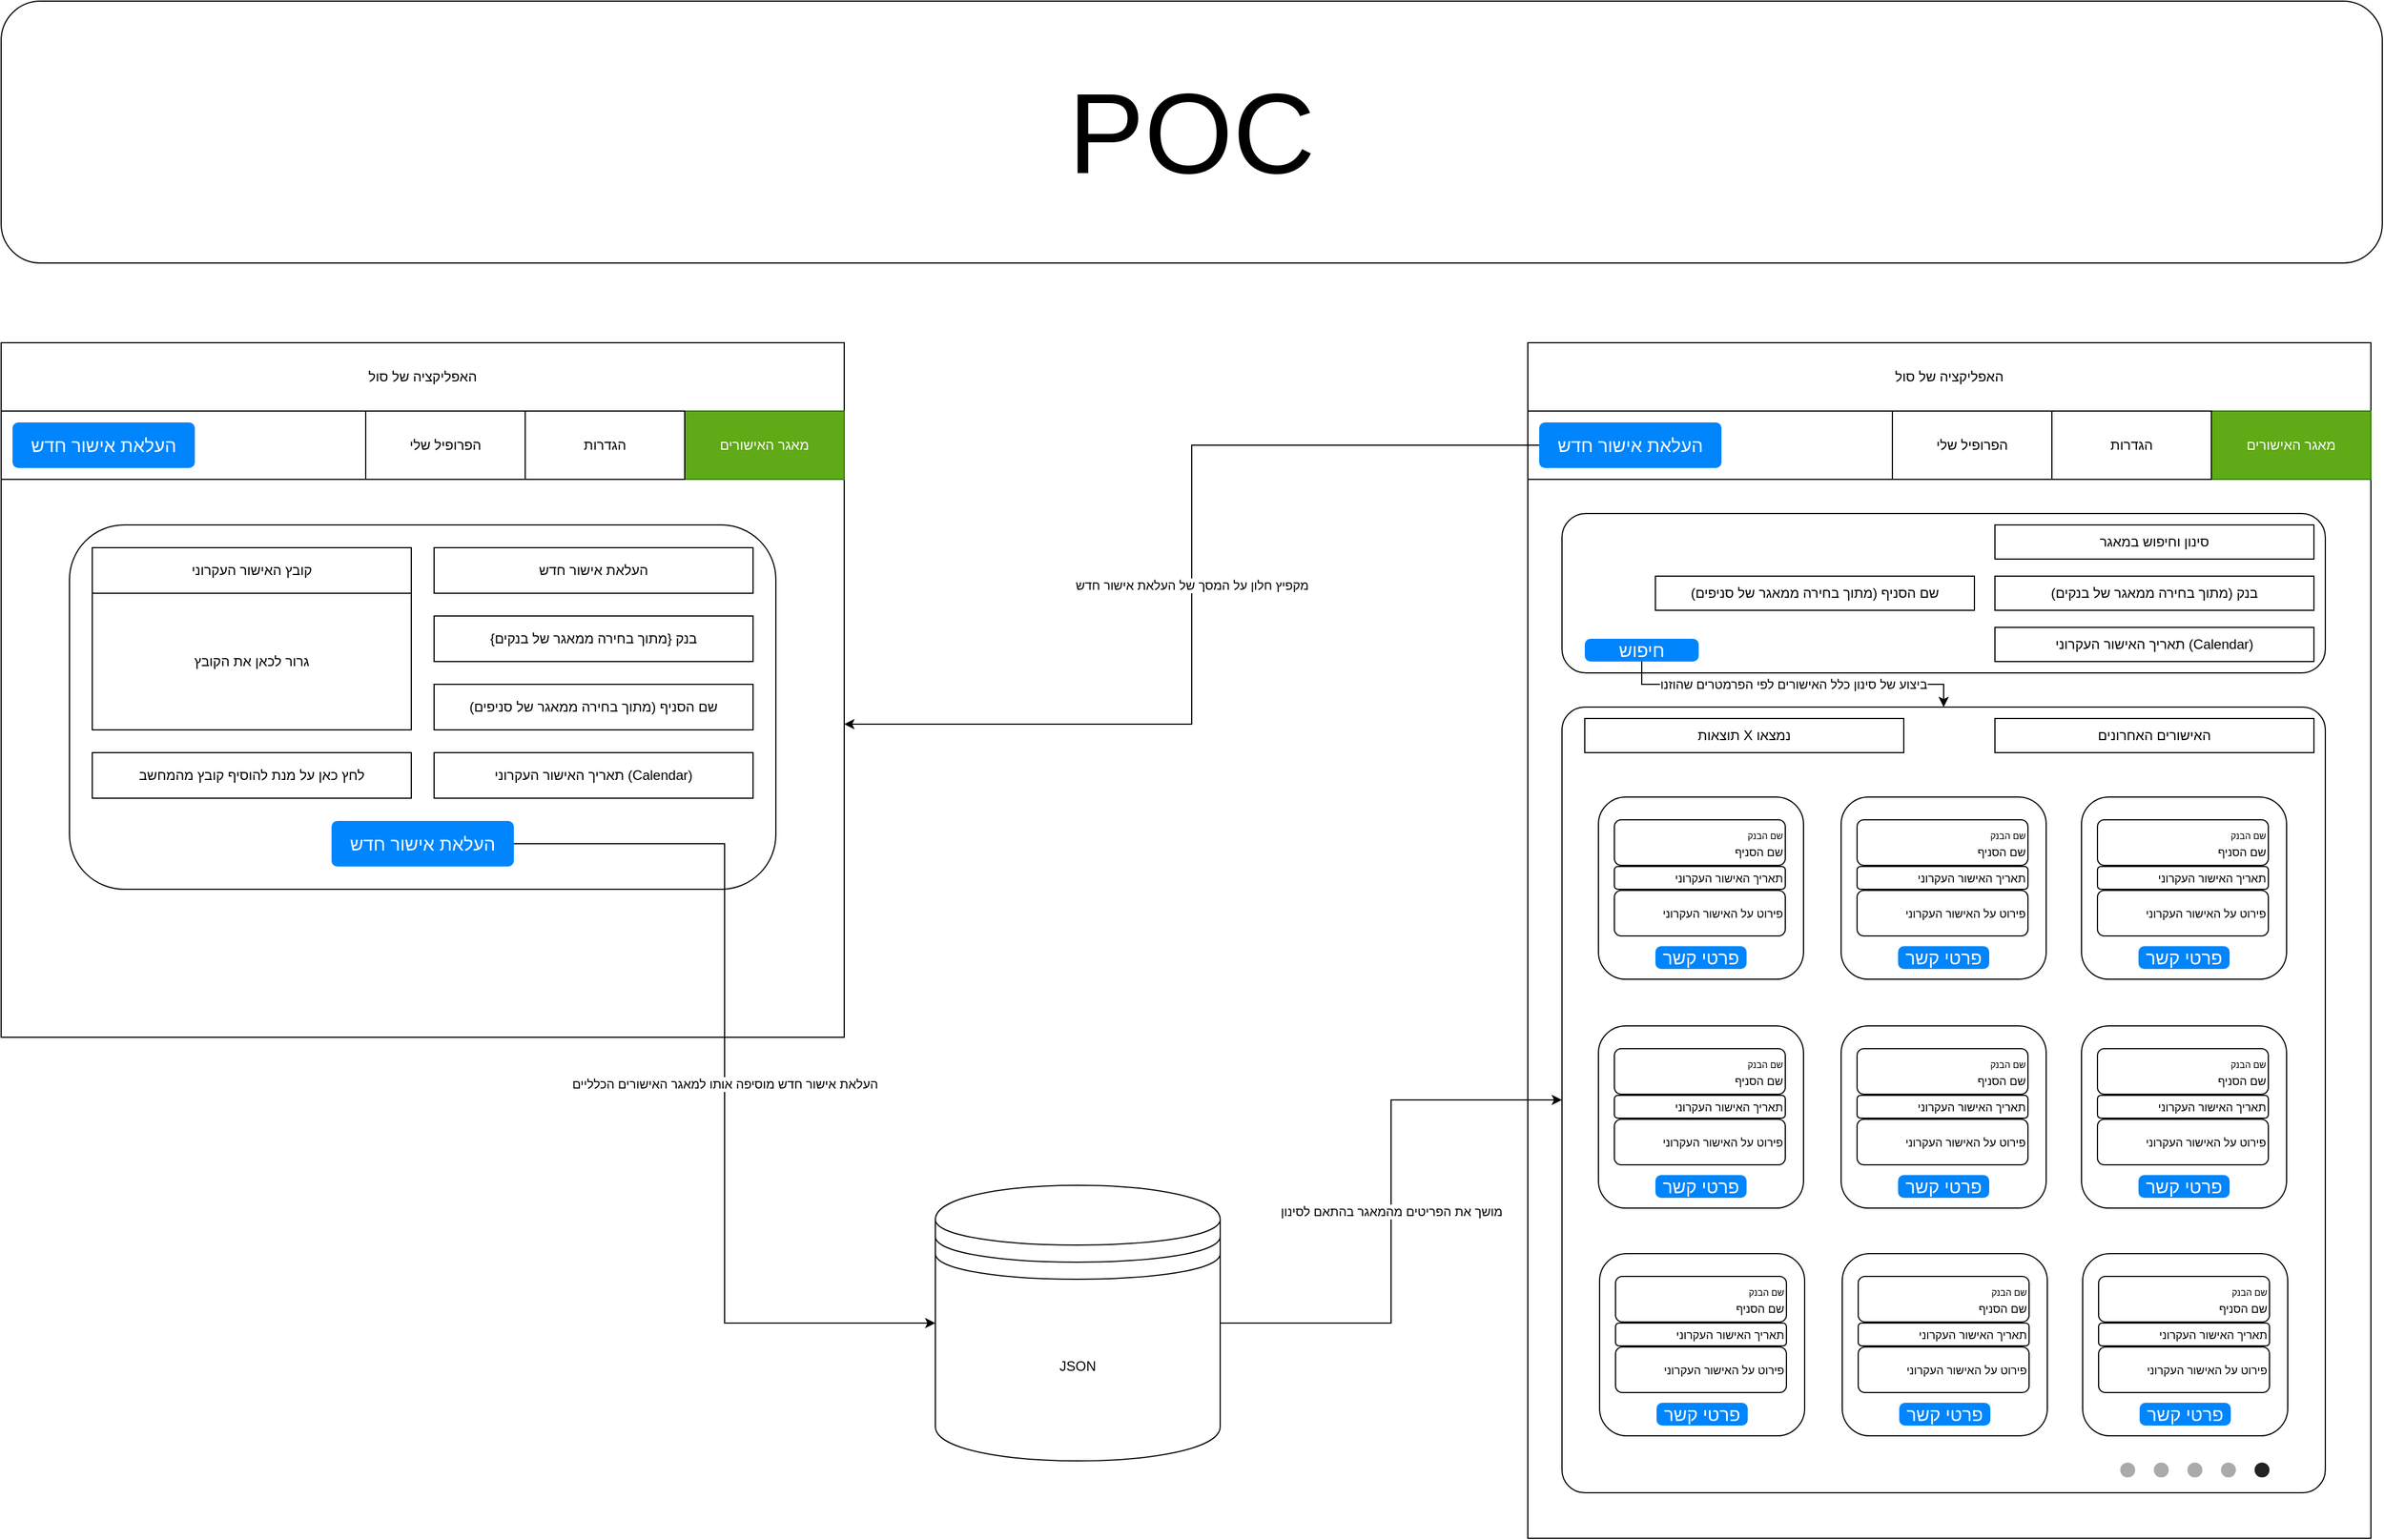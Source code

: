 <mxfile version="28.0.4">
  <diagram name="Page-1" id="begSS1Ny8mvQv6d6KZVD">
    <mxGraphModel dx="3010" dy="2037" grid="1" gridSize="10" guides="1" tooltips="1" connect="1" arrows="1" fold="1" page="1" pageScale="1" pageWidth="850" pageHeight="1100" math="0" shadow="0">
      <root>
        <mxCell id="0" />
        <mxCell id="1" parent="0" />
        <mxCell id="6Cy5kGSmybIPXKkUg03W-1" value="האפליקציה של סול" style="rounded=0;whiteSpace=wrap;html=1;" vertex="1" parent="1">
          <mxGeometry x="60" y="280" width="740" height="60" as="geometry" />
        </mxCell>
        <mxCell id="6Cy5kGSmybIPXKkUg03W-2" value="" style="rounded=0;whiteSpace=wrap;html=1;" vertex="1" parent="1">
          <mxGeometry x="60" y="340" width="740" height="990" as="geometry" />
        </mxCell>
        <mxCell id="6Cy5kGSmybIPXKkUg03W-12" value="" style="rounded=0;whiteSpace=wrap;html=1;" vertex="1" parent="1">
          <mxGeometry x="60" y="340" width="740" height="60" as="geometry" />
        </mxCell>
        <mxCell id="6Cy5kGSmybIPXKkUg03W-8" value="מאגר האישורים" style="rounded=0;whiteSpace=wrap;html=1;fillColor=#60a917;fontColor=#ffffff;strokeColor=#2D7600;" vertex="1" parent="1">
          <mxGeometry x="660" y="340" width="140" height="60" as="geometry" />
        </mxCell>
        <mxCell id="6Cy5kGSmybIPXKkUg03W-11" value="הגדרות" style="rounded=0;whiteSpace=wrap;html=1;" vertex="1" parent="1">
          <mxGeometry x="520" y="340" width="140" height="60" as="geometry" />
        </mxCell>
        <mxCell id="6Cy5kGSmybIPXKkUg03W-14" value="האפליקציה של סול" style="rounded=0;whiteSpace=wrap;html=1;" vertex="1" parent="1">
          <mxGeometry x="-1280" y="280" width="740" height="60" as="geometry" />
        </mxCell>
        <mxCell id="6Cy5kGSmybIPXKkUg03W-15" value="" style="rounded=0;whiteSpace=wrap;html=1;" vertex="1" parent="1">
          <mxGeometry x="-1280" y="340" width="740" height="550" as="geometry" />
        </mxCell>
        <mxCell id="6Cy5kGSmybIPXKkUg03W-16" value="" style="rounded=0;whiteSpace=wrap;html=1;" vertex="1" parent="1">
          <mxGeometry x="-1280" y="340" width="740" height="60" as="geometry" />
        </mxCell>
        <mxCell id="6Cy5kGSmybIPXKkUg03W-17" value="מאגר האישורים" style="rounded=0;whiteSpace=wrap;html=1;fillColor=#60a917;fontColor=#ffffff;strokeColor=#2D7600;" vertex="1" parent="1">
          <mxGeometry x="-680" y="340" width="140" height="60" as="geometry" />
        </mxCell>
        <mxCell id="6Cy5kGSmybIPXKkUg03W-18" value="הגדרות" style="rounded=0;whiteSpace=wrap;html=1;" vertex="1" parent="1">
          <mxGeometry x="-820" y="340" width="140" height="60" as="geometry" />
        </mxCell>
        <mxCell id="6Cy5kGSmybIPXKkUg03W-20" value="הפרופיל שלי" style="rounded=0;whiteSpace=wrap;html=1;" vertex="1" parent="1">
          <mxGeometry x="-960" y="340" width="140" height="60" as="geometry" />
        </mxCell>
        <mxCell id="6Cy5kGSmybIPXKkUg03W-28" value="הפרופיל שלי" style="rounded=0;whiteSpace=wrap;html=1;" vertex="1" parent="1">
          <mxGeometry x="380" y="340" width="140" height="60" as="geometry" />
        </mxCell>
        <mxCell id="6Cy5kGSmybIPXKkUg03W-113" value="מקפיץ חלון על המסך של העלאת אישור חדש" style="edgeStyle=orthogonalEdgeStyle;rounded=0;orthogonalLoop=1;jettySize=auto;html=1;entryX=1;entryY=0.5;entryDx=0;entryDy=0;" edge="1" parent="1" source="6Cy5kGSmybIPXKkUg03W-44" target="6Cy5kGSmybIPXKkUg03W-15">
          <mxGeometry relative="1" as="geometry">
            <mxPoint x="-90" y="370" as="targetPoint" />
          </mxGeometry>
        </mxCell>
        <mxCell id="6Cy5kGSmybIPXKkUg03W-44" value="העלאת אישור חדש" style="html=1;shadow=0;dashed=0;shape=mxgraph.bootstrap.rrect;rSize=5;strokeColor=none;strokeWidth=1;fillColor=#0085FC;fontColor=#FFFFFF;whiteSpace=wrap;align=center;verticalAlign=middle;spacingLeft=0;fontStyle=0;fontSize=16;spacing=5;" vertex="1" parent="1">
          <mxGeometry x="70" y="350" width="160" height="40" as="geometry" />
        </mxCell>
        <mxCell id="6Cy5kGSmybIPXKkUg03W-45" value="" style="rounded=1;whiteSpace=wrap;html=1;" vertex="1" parent="1">
          <mxGeometry x="90" y="430" width="670" height="140" as="geometry" />
        </mxCell>
        <mxCell id="6Cy5kGSmybIPXKkUg03W-46" value="" style="rounded=1;whiteSpace=wrap;html=1;arcSize=3;" vertex="1" parent="1">
          <mxGeometry x="90" y="600" width="670" height="690" as="geometry" />
        </mxCell>
        <mxCell id="6Cy5kGSmybIPXKkUg03W-47" value="סינון וחיפוש במאגר" style="rounded=0;whiteSpace=wrap;html=1;" vertex="1" parent="1">
          <mxGeometry x="470" y="440" width="280" height="30" as="geometry" />
        </mxCell>
        <mxCell id="6Cy5kGSmybIPXKkUg03W-48" value="האישורים האחרונים" style="rounded=0;whiteSpace=wrap;html=1;" vertex="1" parent="1">
          <mxGeometry x="470" y="610" width="280" height="30" as="geometry" />
        </mxCell>
        <mxCell id="6Cy5kGSmybIPXKkUg03W-49" value="" style="rounded=1;whiteSpace=wrap;html=1;" vertex="1" parent="1">
          <mxGeometry x="546" y="679" width="180" height="160" as="geometry" />
        </mxCell>
        <mxCell id="6Cy5kGSmybIPXKkUg03W-60" value="&lt;div style=&quot;&quot;&gt;&lt;span style=&quot;background-color: transparent; color: light-dark(rgb(0, 0, 0), rgb(255, 255, 255));&quot;&gt;&lt;span style=&quot;font-size: 8px;&quot;&gt;שם הבנק&lt;/span&gt;&lt;br&gt;&lt;font size=&quot;1&quot;&gt;שם הסניף&lt;/font&gt;&lt;/span&gt;&lt;/div&gt;" style="rounded=1;whiteSpace=wrap;html=1;align=right;" vertex="1" parent="1">
          <mxGeometry x="560" y="699" width="150" height="40" as="geometry" />
        </mxCell>
        <mxCell id="6Cy5kGSmybIPXKkUg03W-61" value="&lt;font size=&quot;1&quot;&gt;תאריך האישור העקרוני&lt;/font&gt;" style="rounded=1;whiteSpace=wrap;html=1;align=right;" vertex="1" parent="1">
          <mxGeometry x="560" y="740" width="150" height="20" as="geometry" />
        </mxCell>
        <mxCell id="6Cy5kGSmybIPXKkUg03W-62" value="&lt;font size=&quot;1&quot;&gt;פירוט על האישור העקרוני&lt;/font&gt;" style="rounded=1;whiteSpace=wrap;html=1;align=right;" vertex="1" parent="1">
          <mxGeometry x="560" y="761" width="150" height="40" as="geometry" />
        </mxCell>
        <mxCell id="6Cy5kGSmybIPXKkUg03W-64" value="פרטי קשר" style="html=1;shadow=0;dashed=0;shape=mxgraph.bootstrap.rrect;rSize=5;strokeColor=none;strokeWidth=1;fillColor=#0085FC;fontColor=#FFFFFF;whiteSpace=wrap;align=center;verticalAlign=middle;spacingLeft=0;fontStyle=0;fontSize=16;spacing=5;" vertex="1" parent="1">
          <mxGeometry x="596" y="810" width="80" height="20" as="geometry" />
        </mxCell>
        <mxCell id="6Cy5kGSmybIPXKkUg03W-65" value="" style="rounded=1;whiteSpace=wrap;html=1;" vertex="1" parent="1">
          <mxGeometry x="335" y="679" width="180" height="160" as="geometry" />
        </mxCell>
        <mxCell id="6Cy5kGSmybIPXKkUg03W-66" value="&lt;div style=&quot;&quot;&gt;&lt;span style=&quot;background-color: transparent; color: light-dark(rgb(0, 0, 0), rgb(255, 255, 255));&quot;&gt;&lt;span style=&quot;font-size: 8px;&quot;&gt;שם הבנק&lt;/span&gt;&lt;br&gt;&lt;font size=&quot;1&quot;&gt;שם הסניף&lt;/font&gt;&lt;/span&gt;&lt;/div&gt;" style="rounded=1;whiteSpace=wrap;html=1;align=right;" vertex="1" parent="1">
          <mxGeometry x="349" y="699" width="150" height="40" as="geometry" />
        </mxCell>
        <mxCell id="6Cy5kGSmybIPXKkUg03W-67" value="&lt;font size=&quot;1&quot;&gt;תאריך האישור העקרוני&lt;/font&gt;" style="rounded=1;whiteSpace=wrap;html=1;align=right;" vertex="1" parent="1">
          <mxGeometry x="349" y="740" width="150" height="20" as="geometry" />
        </mxCell>
        <mxCell id="6Cy5kGSmybIPXKkUg03W-68" value="&lt;font size=&quot;1&quot;&gt;פירוט על האישור העקרוני&lt;/font&gt;" style="rounded=1;whiteSpace=wrap;html=1;align=right;" vertex="1" parent="1">
          <mxGeometry x="349" y="761" width="150" height="40" as="geometry" />
        </mxCell>
        <mxCell id="6Cy5kGSmybIPXKkUg03W-69" value="פרטי קשר" style="html=1;shadow=0;dashed=0;shape=mxgraph.bootstrap.rrect;rSize=5;strokeColor=none;strokeWidth=1;fillColor=#0085FC;fontColor=#FFFFFF;whiteSpace=wrap;align=center;verticalAlign=middle;spacingLeft=0;fontStyle=0;fontSize=16;spacing=5;" vertex="1" parent="1">
          <mxGeometry x="385" y="810" width="80" height="20" as="geometry" />
        </mxCell>
        <mxCell id="6Cy5kGSmybIPXKkUg03W-70" value="" style="rounded=1;whiteSpace=wrap;html=1;" vertex="1" parent="1">
          <mxGeometry x="122" y="679" width="180" height="160" as="geometry" />
        </mxCell>
        <mxCell id="6Cy5kGSmybIPXKkUg03W-71" value="&lt;div style=&quot;&quot;&gt;&lt;span style=&quot;background-color: transparent; color: light-dark(rgb(0, 0, 0), rgb(255, 255, 255));&quot;&gt;&lt;span style=&quot;font-size: 8px;&quot;&gt;שם הבנק&lt;/span&gt;&lt;br&gt;&lt;font size=&quot;1&quot;&gt;שם הסניף&lt;/font&gt;&lt;/span&gt;&lt;/div&gt;" style="rounded=1;whiteSpace=wrap;html=1;align=right;" vertex="1" parent="1">
          <mxGeometry x="136" y="699" width="150" height="40" as="geometry" />
        </mxCell>
        <mxCell id="6Cy5kGSmybIPXKkUg03W-72" value="&lt;font size=&quot;1&quot;&gt;תאריך האישור העקרוני&lt;/font&gt;" style="rounded=1;whiteSpace=wrap;html=1;align=right;" vertex="1" parent="1">
          <mxGeometry x="136" y="740" width="150" height="20" as="geometry" />
        </mxCell>
        <mxCell id="6Cy5kGSmybIPXKkUg03W-73" value="&lt;font size=&quot;1&quot;&gt;פירוט על האישור העקרוני&lt;/font&gt;" style="rounded=1;whiteSpace=wrap;html=1;align=right;" vertex="1" parent="1">
          <mxGeometry x="136" y="761" width="150" height="40" as="geometry" />
        </mxCell>
        <mxCell id="6Cy5kGSmybIPXKkUg03W-74" value="פרטי קשר" style="html=1;shadow=0;dashed=0;shape=mxgraph.bootstrap.rrect;rSize=5;strokeColor=none;strokeWidth=1;fillColor=#0085FC;fontColor=#FFFFFF;whiteSpace=wrap;align=center;verticalAlign=middle;spacingLeft=0;fontStyle=0;fontSize=16;spacing=5;" vertex="1" parent="1">
          <mxGeometry x="172" y="810" width="80" height="20" as="geometry" />
        </mxCell>
        <mxCell id="6Cy5kGSmybIPXKkUg03W-75" value="" style="rounded=1;whiteSpace=wrap;html=1;" vertex="1" parent="1">
          <mxGeometry x="546" y="880" width="180" height="160" as="geometry" />
        </mxCell>
        <mxCell id="6Cy5kGSmybIPXKkUg03W-76" value="&lt;div style=&quot;&quot;&gt;&lt;span style=&quot;background-color: transparent; color: light-dark(rgb(0, 0, 0), rgb(255, 255, 255));&quot;&gt;&lt;span style=&quot;font-size: 8px;&quot;&gt;שם הבנק&lt;/span&gt;&lt;br&gt;&lt;font size=&quot;1&quot;&gt;שם הסניף&lt;/font&gt;&lt;/span&gt;&lt;/div&gt;" style="rounded=1;whiteSpace=wrap;html=1;align=right;" vertex="1" parent="1">
          <mxGeometry x="560" y="900" width="150" height="40" as="geometry" />
        </mxCell>
        <mxCell id="6Cy5kGSmybIPXKkUg03W-77" value="&lt;font size=&quot;1&quot;&gt;תאריך האישור העקרוני&lt;/font&gt;" style="rounded=1;whiteSpace=wrap;html=1;align=right;" vertex="1" parent="1">
          <mxGeometry x="560" y="941" width="150" height="20" as="geometry" />
        </mxCell>
        <mxCell id="6Cy5kGSmybIPXKkUg03W-78" value="&lt;font size=&quot;1&quot;&gt;פירוט על האישור העקרוני&lt;/font&gt;" style="rounded=1;whiteSpace=wrap;html=1;align=right;" vertex="1" parent="1">
          <mxGeometry x="560" y="962" width="150" height="40" as="geometry" />
        </mxCell>
        <mxCell id="6Cy5kGSmybIPXKkUg03W-79" value="פרטי קשר" style="html=1;shadow=0;dashed=0;shape=mxgraph.bootstrap.rrect;rSize=5;strokeColor=none;strokeWidth=1;fillColor=#0085FC;fontColor=#FFFFFF;whiteSpace=wrap;align=center;verticalAlign=middle;spacingLeft=0;fontStyle=0;fontSize=16;spacing=5;" vertex="1" parent="1">
          <mxGeometry x="596" y="1011" width="80" height="20" as="geometry" />
        </mxCell>
        <mxCell id="6Cy5kGSmybIPXKkUg03W-80" value="" style="rounded=1;whiteSpace=wrap;html=1;" vertex="1" parent="1">
          <mxGeometry x="335" y="880" width="180" height="160" as="geometry" />
        </mxCell>
        <mxCell id="6Cy5kGSmybIPXKkUg03W-81" value="&lt;div style=&quot;&quot;&gt;&lt;span style=&quot;background-color: transparent; color: light-dark(rgb(0, 0, 0), rgb(255, 255, 255));&quot;&gt;&lt;span style=&quot;font-size: 8px;&quot;&gt;שם הבנק&lt;/span&gt;&lt;br&gt;&lt;font size=&quot;1&quot;&gt;שם הסניף&lt;/font&gt;&lt;/span&gt;&lt;/div&gt;" style="rounded=1;whiteSpace=wrap;html=1;align=right;" vertex="1" parent="1">
          <mxGeometry x="349" y="900" width="150" height="40" as="geometry" />
        </mxCell>
        <mxCell id="6Cy5kGSmybIPXKkUg03W-82" value="&lt;font size=&quot;1&quot;&gt;תאריך האישור העקרוני&lt;/font&gt;" style="rounded=1;whiteSpace=wrap;html=1;align=right;" vertex="1" parent="1">
          <mxGeometry x="349" y="941" width="150" height="20" as="geometry" />
        </mxCell>
        <mxCell id="6Cy5kGSmybIPXKkUg03W-83" value="&lt;font size=&quot;1&quot;&gt;פירוט על האישור העקרוני&lt;/font&gt;" style="rounded=1;whiteSpace=wrap;html=1;align=right;" vertex="1" parent="1">
          <mxGeometry x="349" y="962" width="150" height="40" as="geometry" />
        </mxCell>
        <mxCell id="6Cy5kGSmybIPXKkUg03W-84" value="פרטי קשר" style="html=1;shadow=0;dashed=0;shape=mxgraph.bootstrap.rrect;rSize=5;strokeColor=none;strokeWidth=1;fillColor=#0085FC;fontColor=#FFFFFF;whiteSpace=wrap;align=center;verticalAlign=middle;spacingLeft=0;fontStyle=0;fontSize=16;spacing=5;" vertex="1" parent="1">
          <mxGeometry x="385" y="1011" width="80" height="20" as="geometry" />
        </mxCell>
        <mxCell id="6Cy5kGSmybIPXKkUg03W-85" value="" style="rounded=1;whiteSpace=wrap;html=1;" vertex="1" parent="1">
          <mxGeometry x="122" y="880" width="180" height="160" as="geometry" />
        </mxCell>
        <mxCell id="6Cy5kGSmybIPXKkUg03W-86" value="&lt;div style=&quot;&quot;&gt;&lt;span style=&quot;background-color: transparent; color: light-dark(rgb(0, 0, 0), rgb(255, 255, 255));&quot;&gt;&lt;span style=&quot;font-size: 8px;&quot;&gt;שם הבנק&lt;/span&gt;&lt;br&gt;&lt;font size=&quot;1&quot;&gt;שם הסניף&lt;/font&gt;&lt;/span&gt;&lt;/div&gt;" style="rounded=1;whiteSpace=wrap;html=1;align=right;" vertex="1" parent="1">
          <mxGeometry x="136" y="900" width="150" height="40" as="geometry" />
        </mxCell>
        <mxCell id="6Cy5kGSmybIPXKkUg03W-87" value="&lt;font size=&quot;1&quot;&gt;תאריך האישור העקרוני&lt;/font&gt;" style="rounded=1;whiteSpace=wrap;html=1;align=right;" vertex="1" parent="1">
          <mxGeometry x="136" y="941" width="150" height="20" as="geometry" />
        </mxCell>
        <mxCell id="6Cy5kGSmybIPXKkUg03W-88" value="&lt;font size=&quot;1&quot;&gt;פירוט על האישור העקרוני&lt;/font&gt;" style="rounded=1;whiteSpace=wrap;html=1;align=right;" vertex="1" parent="1">
          <mxGeometry x="136" y="962" width="150" height="40" as="geometry" />
        </mxCell>
        <mxCell id="6Cy5kGSmybIPXKkUg03W-89" value="פרטי קשר" style="html=1;shadow=0;dashed=0;shape=mxgraph.bootstrap.rrect;rSize=5;strokeColor=none;strokeWidth=1;fillColor=#0085FC;fontColor=#FFFFFF;whiteSpace=wrap;align=center;verticalAlign=middle;spacingLeft=0;fontStyle=0;fontSize=16;spacing=5;" vertex="1" parent="1">
          <mxGeometry x="172" y="1011" width="80" height="20" as="geometry" />
        </mxCell>
        <mxCell id="6Cy5kGSmybIPXKkUg03W-90" value="" style="rounded=1;whiteSpace=wrap;html=1;" vertex="1" parent="1">
          <mxGeometry x="547" y="1080" width="180" height="160" as="geometry" />
        </mxCell>
        <mxCell id="6Cy5kGSmybIPXKkUg03W-91" value="&lt;div style=&quot;&quot;&gt;&lt;span style=&quot;background-color: transparent; color: light-dark(rgb(0, 0, 0), rgb(255, 255, 255));&quot;&gt;&lt;span style=&quot;font-size: 8px;&quot;&gt;שם הבנק&lt;/span&gt;&lt;br&gt;&lt;font size=&quot;1&quot;&gt;שם הסניף&lt;/font&gt;&lt;/span&gt;&lt;/div&gt;" style="rounded=1;whiteSpace=wrap;html=1;align=right;" vertex="1" parent="1">
          <mxGeometry x="561" y="1100" width="150" height="40" as="geometry" />
        </mxCell>
        <mxCell id="6Cy5kGSmybIPXKkUg03W-92" value="&lt;font size=&quot;1&quot;&gt;תאריך האישור העקרוני&lt;/font&gt;" style="rounded=1;whiteSpace=wrap;html=1;align=right;" vertex="1" parent="1">
          <mxGeometry x="561" y="1141" width="150" height="20" as="geometry" />
        </mxCell>
        <mxCell id="6Cy5kGSmybIPXKkUg03W-93" value="&lt;font size=&quot;1&quot;&gt;פירוט על האישור העקרוני&lt;/font&gt;" style="rounded=1;whiteSpace=wrap;html=1;align=right;" vertex="1" parent="1">
          <mxGeometry x="561" y="1162" width="150" height="40" as="geometry" />
        </mxCell>
        <mxCell id="6Cy5kGSmybIPXKkUg03W-94" value="פרטי קשר" style="html=1;shadow=0;dashed=0;shape=mxgraph.bootstrap.rrect;rSize=5;strokeColor=none;strokeWidth=1;fillColor=#0085FC;fontColor=#FFFFFF;whiteSpace=wrap;align=center;verticalAlign=middle;spacingLeft=0;fontStyle=0;fontSize=16;spacing=5;" vertex="1" parent="1">
          <mxGeometry x="597" y="1211" width="80" height="20" as="geometry" />
        </mxCell>
        <mxCell id="6Cy5kGSmybIPXKkUg03W-95" value="" style="rounded=1;whiteSpace=wrap;html=1;" vertex="1" parent="1">
          <mxGeometry x="336" y="1080" width="180" height="160" as="geometry" />
        </mxCell>
        <mxCell id="6Cy5kGSmybIPXKkUg03W-96" value="&lt;div style=&quot;&quot;&gt;&lt;span style=&quot;background-color: transparent; color: light-dark(rgb(0, 0, 0), rgb(255, 255, 255));&quot;&gt;&lt;span style=&quot;font-size: 8px;&quot;&gt;שם הבנק&lt;/span&gt;&lt;br&gt;&lt;font size=&quot;1&quot;&gt;שם הסניף&lt;/font&gt;&lt;/span&gt;&lt;/div&gt;" style="rounded=1;whiteSpace=wrap;html=1;align=right;" vertex="1" parent="1">
          <mxGeometry x="350" y="1100" width="150" height="40" as="geometry" />
        </mxCell>
        <mxCell id="6Cy5kGSmybIPXKkUg03W-97" value="&lt;font size=&quot;1&quot;&gt;תאריך האישור העקרוני&lt;/font&gt;" style="rounded=1;whiteSpace=wrap;html=1;align=right;" vertex="1" parent="1">
          <mxGeometry x="350" y="1141" width="150" height="20" as="geometry" />
        </mxCell>
        <mxCell id="6Cy5kGSmybIPXKkUg03W-98" value="&lt;font size=&quot;1&quot;&gt;פירוט על האישור העקרוני&lt;/font&gt;" style="rounded=1;whiteSpace=wrap;html=1;align=right;" vertex="1" parent="1">
          <mxGeometry x="350" y="1162" width="150" height="40" as="geometry" />
        </mxCell>
        <mxCell id="6Cy5kGSmybIPXKkUg03W-99" value="פרטי קשר" style="html=1;shadow=0;dashed=0;shape=mxgraph.bootstrap.rrect;rSize=5;strokeColor=none;strokeWidth=1;fillColor=#0085FC;fontColor=#FFFFFF;whiteSpace=wrap;align=center;verticalAlign=middle;spacingLeft=0;fontStyle=0;fontSize=16;spacing=5;" vertex="1" parent="1">
          <mxGeometry x="386" y="1211" width="80" height="20" as="geometry" />
        </mxCell>
        <mxCell id="6Cy5kGSmybIPXKkUg03W-100" value="" style="rounded=1;whiteSpace=wrap;html=1;" vertex="1" parent="1">
          <mxGeometry x="123" y="1080" width="180" height="160" as="geometry" />
        </mxCell>
        <mxCell id="6Cy5kGSmybIPXKkUg03W-101" value="&lt;div style=&quot;&quot;&gt;&lt;span style=&quot;background-color: transparent; color: light-dark(rgb(0, 0, 0), rgb(255, 255, 255));&quot;&gt;&lt;span style=&quot;font-size: 8px;&quot;&gt;שם הבנק&lt;/span&gt;&lt;br&gt;&lt;font size=&quot;1&quot;&gt;שם הסניף&lt;/font&gt;&lt;/span&gt;&lt;/div&gt;" style="rounded=1;whiteSpace=wrap;html=1;align=right;" vertex="1" parent="1">
          <mxGeometry x="137" y="1100" width="150" height="40" as="geometry" />
        </mxCell>
        <mxCell id="6Cy5kGSmybIPXKkUg03W-102" value="&lt;font size=&quot;1&quot;&gt;תאריך האישור העקרוני&lt;/font&gt;" style="rounded=1;whiteSpace=wrap;html=1;align=right;" vertex="1" parent="1">
          <mxGeometry x="137" y="1141" width="150" height="20" as="geometry" />
        </mxCell>
        <mxCell id="6Cy5kGSmybIPXKkUg03W-103" value="&lt;font size=&quot;1&quot;&gt;פירוט על האישור העקרוני&lt;/font&gt;" style="rounded=1;whiteSpace=wrap;html=1;align=right;" vertex="1" parent="1">
          <mxGeometry x="137" y="1162" width="150" height="40" as="geometry" />
        </mxCell>
        <mxCell id="6Cy5kGSmybIPXKkUg03W-104" value="פרטי קשר" style="html=1;shadow=0;dashed=0;shape=mxgraph.bootstrap.rrect;rSize=5;strokeColor=none;strokeWidth=1;fillColor=#0085FC;fontColor=#FFFFFF;whiteSpace=wrap;align=center;verticalAlign=middle;spacingLeft=0;fontStyle=0;fontSize=16;spacing=5;" vertex="1" parent="1">
          <mxGeometry x="173" y="1211" width="80" height="20" as="geometry" />
        </mxCell>
        <mxCell id="6Cy5kGSmybIPXKkUg03W-105" value="נמצאו X תוצאות" style="rounded=0;whiteSpace=wrap;html=1;textDirection=rtl;" vertex="1" parent="1">
          <mxGeometry x="110" y="610" width="280" height="30" as="geometry" />
        </mxCell>
        <mxCell id="6Cy5kGSmybIPXKkUg03W-106" value="" style="html=1;verticalLabelPosition=bottom;labelBackgroundColor=#ffffff;verticalAlign=top;shadow=0;dashed=0;strokeWidth=1;shape=mxgraph.ios7ui.pageControl;fillColor=#222222;strokeColor=#aaaaaa;sketch=0;" vertex="1" parent="1">
          <mxGeometry x="580" y="1240" width="131" height="60" as="geometry" />
        </mxCell>
        <mxCell id="6Cy5kGSmybIPXKkUg03W-107" value="בנק (מתוך בחירה ממאגר של בנקים)" style="rounded=0;whiteSpace=wrap;html=1;" vertex="1" parent="1">
          <mxGeometry x="470" y="485" width="280" height="30" as="geometry" />
        </mxCell>
        <mxCell id="6Cy5kGSmybIPXKkUg03W-108" value="שם הסניף (מתוך בחירה ממאגר של סניפים)" style="rounded=0;whiteSpace=wrap;html=1;" vertex="1" parent="1">
          <mxGeometry x="172" y="485" width="280" height="30" as="geometry" />
        </mxCell>
        <mxCell id="6Cy5kGSmybIPXKkUg03W-109" value="תאריך האישור העקרוני (Calendar)" style="rounded=0;whiteSpace=wrap;html=1;" vertex="1" parent="1">
          <mxGeometry x="470" y="530" width="280" height="30" as="geometry" />
        </mxCell>
        <mxCell id="6Cy5kGSmybIPXKkUg03W-112" value="ביצוע של סינון כלל האישורים לפי הפרמטרים שהוזנו" style="edgeStyle=orthogonalEdgeStyle;rounded=0;orthogonalLoop=1;jettySize=auto;html=1;entryX=0.5;entryY=0;entryDx=0;entryDy=0;" edge="1" parent="1" source="6Cy5kGSmybIPXKkUg03W-111" target="6Cy5kGSmybIPXKkUg03W-46">
          <mxGeometry relative="1" as="geometry" />
        </mxCell>
        <mxCell id="6Cy5kGSmybIPXKkUg03W-111" value="חיפוש" style="html=1;shadow=0;dashed=0;shape=mxgraph.bootstrap.rrect;rSize=5;strokeColor=none;strokeWidth=1;fillColor=#0085FC;fontColor=#FFFFFF;whiteSpace=wrap;align=center;verticalAlign=middle;spacingLeft=0;fontStyle=0;fontSize=16;spacing=5;" vertex="1" parent="1">
          <mxGeometry x="110" y="540" width="100" height="20" as="geometry" />
        </mxCell>
        <mxCell id="6Cy5kGSmybIPXKkUg03W-115" value="" style="rounded=1;whiteSpace=wrap;html=1;" vertex="1" parent="1">
          <mxGeometry x="-1220" y="440" width="620" height="320" as="geometry" />
        </mxCell>
        <mxCell id="6Cy5kGSmybIPXKkUg03W-116" value="העלאת אישור חדש" style="rounded=0;whiteSpace=wrap;html=1;" vertex="1" parent="1">
          <mxGeometry x="-900" y="460" width="280" height="40" as="geometry" />
        </mxCell>
        <mxCell id="6Cy5kGSmybIPXKkUg03W-117" value="בנק {מתוך בחירה ממאגר של בנקים}" style="rounded=0;whiteSpace=wrap;html=1;" vertex="1" parent="1">
          <mxGeometry x="-900" y="520" width="280" height="40" as="geometry" />
        </mxCell>
        <mxCell id="6Cy5kGSmybIPXKkUg03W-118" value="שם הסניף (מתוך בחירה ממאגר של סניפים)" style="rounded=0;whiteSpace=wrap;html=1;" vertex="1" parent="1">
          <mxGeometry x="-900" y="580" width="280" height="40" as="geometry" />
        </mxCell>
        <mxCell id="6Cy5kGSmybIPXKkUg03W-119" value="תאריך האישור העקרוני (Calendar)" style="rounded=0;whiteSpace=wrap;html=1;" vertex="1" parent="1">
          <mxGeometry x="-900" y="640" width="280" height="40" as="geometry" />
        </mxCell>
        <mxCell id="6Cy5kGSmybIPXKkUg03W-120" value="קובץ האישור העקרוני" style="rounded=0;whiteSpace=wrap;html=1;" vertex="1" parent="1">
          <mxGeometry x="-1200" y="460" width="280" height="40" as="geometry" />
        </mxCell>
        <mxCell id="6Cy5kGSmybIPXKkUg03W-121" value="גרור לכאן את הקובץ" style="rounded=0;whiteSpace=wrap;html=1;" vertex="1" parent="1">
          <mxGeometry x="-1200" y="500" width="280" height="120" as="geometry" />
        </mxCell>
        <mxCell id="6Cy5kGSmybIPXKkUg03W-122" value="לחץ כאן על מנת להוסיף קובץ מהמחשב" style="rounded=0;whiteSpace=wrap;html=1;" vertex="1" parent="1">
          <mxGeometry x="-1200" y="640" width="280" height="40" as="geometry" />
        </mxCell>
        <mxCell id="6Cy5kGSmybIPXKkUg03W-123" value="העלאת אישור חדש" style="html=1;shadow=0;dashed=0;shape=mxgraph.bootstrap.rrect;rSize=5;strokeColor=none;strokeWidth=1;fillColor=#0085FC;fontColor=#FFFFFF;whiteSpace=wrap;align=center;verticalAlign=middle;spacingLeft=0;fontStyle=0;fontSize=16;spacing=5;" vertex="1" parent="1">
          <mxGeometry x="-990" y="700" width="160" height="40" as="geometry" />
        </mxCell>
        <mxCell id="6Cy5kGSmybIPXKkUg03W-124" value="העלאת אישור חדש מוסיפה אותו למאגר האישורים הכלליים" style="edgeStyle=orthogonalEdgeStyle;rounded=0;orthogonalLoop=1;jettySize=auto;html=1;entryX=0;entryY=0.5;entryDx=0;entryDy=0;" edge="1" parent="1" source="6Cy5kGSmybIPXKkUg03W-123" target="6Cy5kGSmybIPXKkUg03W-128">
          <mxGeometry relative="1" as="geometry" />
        </mxCell>
        <mxCell id="6Cy5kGSmybIPXKkUg03W-126" value="העלאת אישור חדש" style="html=1;shadow=0;dashed=0;shape=mxgraph.bootstrap.rrect;rSize=5;strokeColor=none;strokeWidth=1;fillColor=#0085FC;fontColor=#FFFFFF;whiteSpace=wrap;align=center;verticalAlign=middle;spacingLeft=0;fontStyle=0;fontSize=16;spacing=5;" vertex="1" parent="1">
          <mxGeometry x="-1270" y="350" width="160" height="40" as="geometry" />
        </mxCell>
        <mxCell id="6Cy5kGSmybIPXKkUg03W-127" value="&lt;font style=&quot;font-size: 100px;&quot;&gt;POC&lt;/font&gt;" style="rounded=1;whiteSpace=wrap;html=1;" vertex="1" parent="1">
          <mxGeometry x="-1280" y="-20" width="2090" height="230" as="geometry" />
        </mxCell>
        <mxCell id="6Cy5kGSmybIPXKkUg03W-130" value="מושך את הפריטים מהמאגר בהתאם לסינון" style="edgeStyle=orthogonalEdgeStyle;rounded=0;orthogonalLoop=1;jettySize=auto;html=1;entryX=0;entryY=0.5;entryDx=0;entryDy=0;" edge="1" parent="1" source="6Cy5kGSmybIPXKkUg03W-128" target="6Cy5kGSmybIPXKkUg03W-46">
          <mxGeometry relative="1" as="geometry" />
        </mxCell>
        <mxCell id="6Cy5kGSmybIPXKkUg03W-128" value="JSON" style="shape=datastore;whiteSpace=wrap;html=1;" vertex="1" parent="1">
          <mxGeometry x="-460" y="1020" width="250" height="242" as="geometry" />
        </mxCell>
      </root>
    </mxGraphModel>
  </diagram>
</mxfile>
